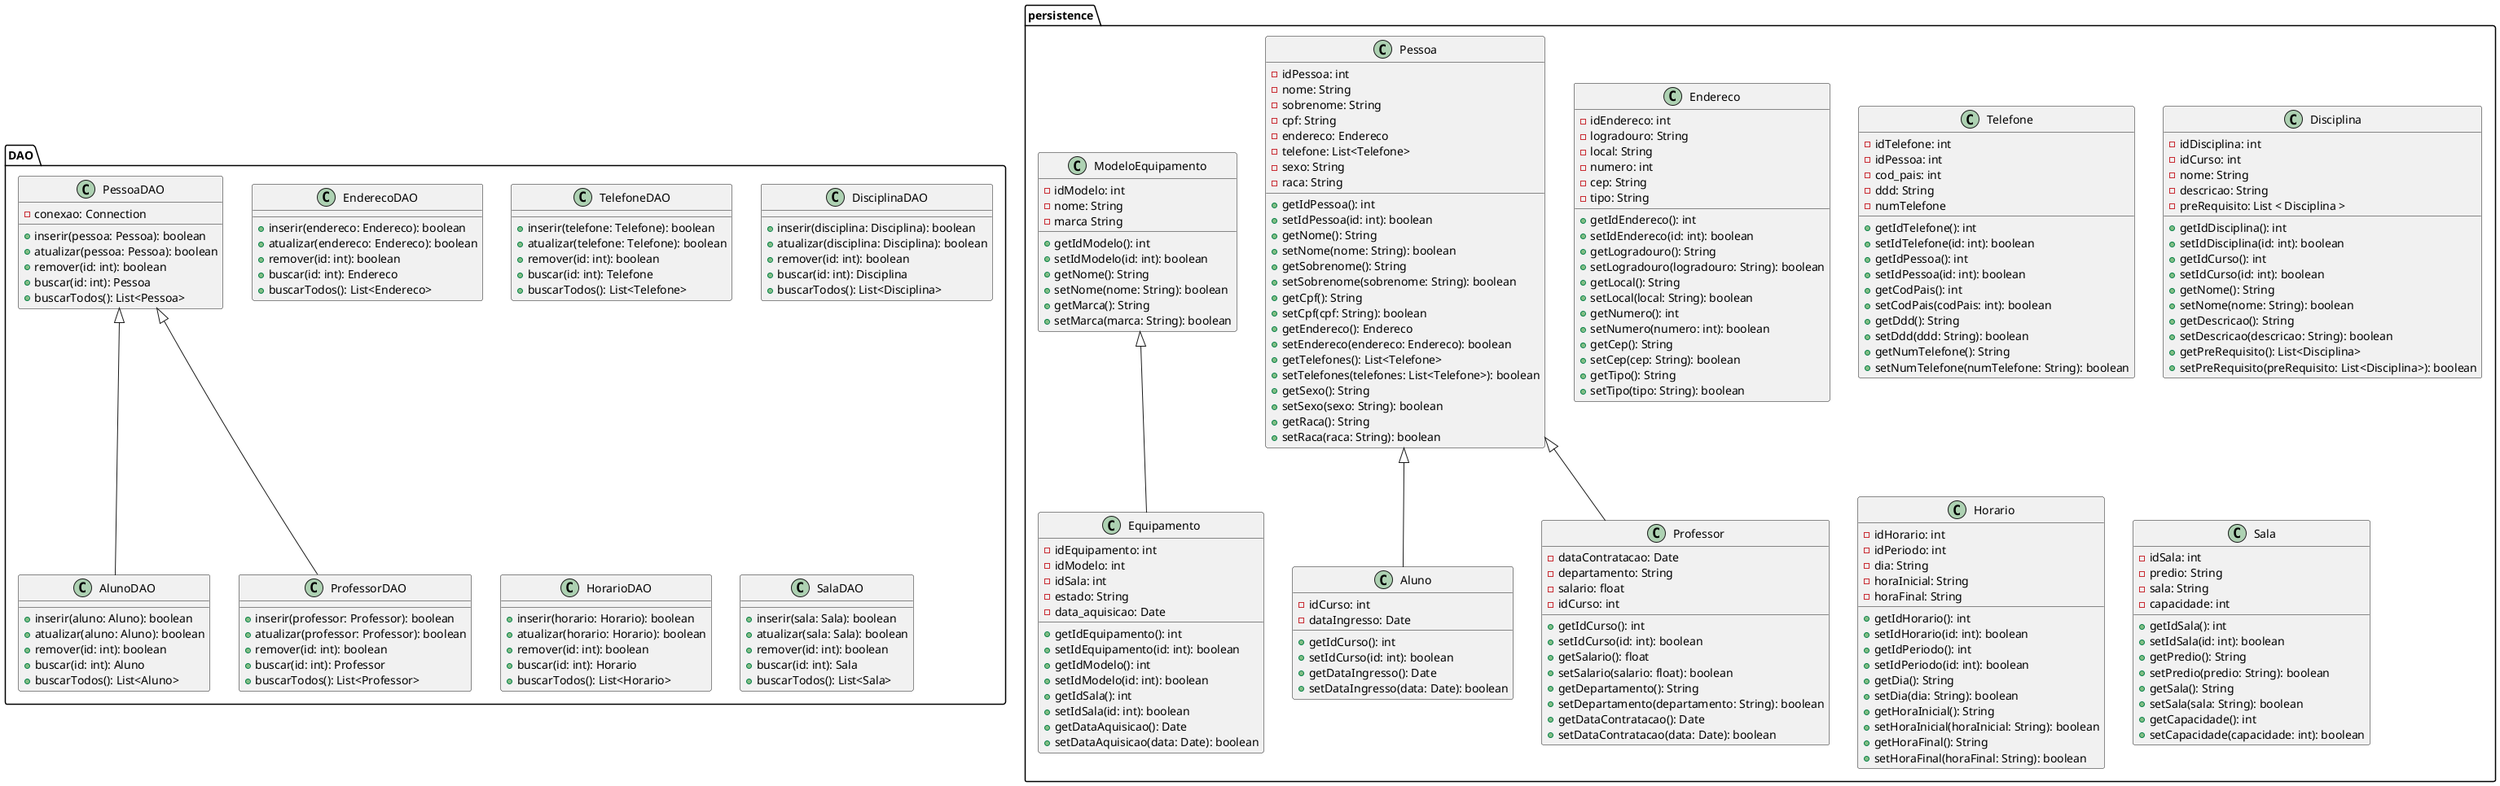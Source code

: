 @startuml trabalho_engenharia

package "DAO" {
        class PessoaDAO {
            - conexao: Connection
    
            + inserir(pessoa: Pessoa): boolean
            + atualizar(pessoa: Pessoa): boolean
            + remover(id: int): boolean
            + buscar(id: int): Pessoa
            + buscarTodos(): List<Pessoa>
        }
    
        PessoaDAO <|-- AlunoDAO
        class AlunoDAO {
            + inserir(aluno: Aluno): boolean
            + atualizar(aluno: Aluno): boolean
            + remover(id: int): boolean
            + buscar(id: int): Aluno
            + buscarTodos(): List<Aluno>
        }
    
        PessoaDAO <|-- ProfessorDAO
        class ProfessorDAO {
            + inserir(professor: Professor): boolean
            + atualizar(professor: Professor): boolean
            + remover(id: int): boolean
            + buscar(id: int): Professor
            + buscarTodos(): List<Professor>
        }
    
        class EnderecoDAO {
            + inserir(endereco: Endereco): boolean
            + atualizar(endereco: Endereco): boolean
            + remover(id: int): boolean
            + buscar(id: int): Endereco
            + buscarTodos(): List<Endereco>
        }
    
        class TelefoneDAO {
            + inserir(telefone: Telefone): boolean
            + atualizar(telefone: Telefone): boolean
            + remover(id: int): boolean
            + buscar(id: int): Telefone
            + buscarTodos(): List<Telefone>
        }
    
        class DisciplinaDAO {
            + inserir(disciplina: Disciplina): boolean
            + atualizar(disciplina: Disciplina): boolean
            + remover(id: int): boolean
            + buscar(id: int): Disciplina
            + buscarTodos(): List<Disciplina>
        }
    
        class HorarioDAO {
            + inserir(horario: Horario): boolean
            + atualizar(horario: Horario): boolean
            + remover(id: int): boolean
            + buscar(id: int): Horario
            + buscarTodos(): List<Horario>
        }
    
        class SalaDAO {
            + inserir(sala: Sala): boolean
            + atualizar(sala: Sala): boolean
            + remover(id: int): boolean
            + buscar(id: int): Sala
            + buscarTodos(): List<Sala>
        }
}

package "persistence" {

    class Pessoa {
        - idPessoa: int
        - nome: String
        - sobrenome: String
        - cpf: String
        - endereco: Endereco
        - telefone: List<Telefone>
        - sexo: String
        - raca: String

        + getIdPessoa(): int
        + setIdPessoa(id: int): boolean
        + getNome(): String
        + setNome(nome: String): boolean
        + getSobrenome(): String
        + setSobrenome(sobrenome: String): boolean
        + getCpf(): String
        + setCpf(cpf: String): boolean
        + getEndereco(): Endereco
        + setEndereco(endereco: Endereco): boolean
        + getTelefones(): List<Telefone>
        + setTelefones(telefones: List<Telefone>): boolean
        + getSexo(): String
        + setSexo(sexo: String): boolean
        + getRaca(): String
        + setRaca(raca: String): boolean
    }

    Pessoa <|-- Aluno
    class Aluno {
        - idCurso: int
        - dataIngresso: Date

        + getIdCurso(): int
        + setIdCurso(id: int): boolean
        + getDataIngresso(): Date
        + setDataIngresso(data: Date): boolean
    }

    Pessoa <|-- Professor
    class Professor {
        - dataContratacao: Date
        - departamento: String
        - salario: float
        - idCurso: int

        + getIdCurso(): int
        + setIdCurso(id: int): boolean
        + getSalario(): float
        + setSalario(salario: float): boolean
        + getDepartamento(): String
        + setDepartamento(departamento: String): boolean
        + getDataContratacao(): Date
        + setDataContratacao(data: Date): boolean
    }

    class Endereco {
        - idEndereco: int
        - logradouro: String
        - local: String
        - numero: int
        - cep: String
        - tipo: String

        + getIdEndereco(): int
        + setIdEndereco(id: int): boolean
        + getLogradouro(): String
        + setLogradouro(logradouro: String): boolean
        + getLocal(): String
        + setLocal(local: String): boolean
        + getNumero(): int
        + setNumero(numero: int): boolean
        + getCep(): String
        + setCep(cep: String): boolean
        + getTipo(): String
        + setTipo(tipo: String): boolean
    }

    class Telefone {
        - idTelefone: int
        - idPessoa: int
        - cod_pais: int
        - ddd: String
        - numTelefone

        + getIdTelefone(): int
        + setIdTelefone(id: int): boolean
        + getIdPessoa(): int
        + setIdPessoa(id: int): boolean
        + getCodPais(): int
        + setCodPais(codPais: int): boolean
        + getDdd(): String
        + setDdd(ddd: String): boolean
        + getNumTelefone(): String
        + setNumTelefone(numTelefone: String): boolean
    }

    class Disciplina {
        - idDisciplina: int
        - idCurso: int
        - nome: String
        - descricao: String
        - preRequisito: List < Disciplina >

        + getIdDisciplina(): int
        + setIdDisciplina(id: int): boolean
        + getIdCurso(): int
        + setIdCurso(id: int): boolean
        + getNome(): String
        + setNome(nome: String): boolean
        + getDescricao(): String
        + setDescricao(descricao: String): boolean
        + getPreRequisito(): List<Disciplina>
        + setPreRequisito(preRequisito: List<Disciplina>): boolean
    }

    class Horario {
        - idHorario: int
        - idPeriodo: int
        - dia: String
        - horaInicial: String
        - horaFinal: String

        + getIdHorario(): int
        + setIdHorario(id: int): boolean
        + getIdPeriodo(): int
        + setIdPeriodo(id: int): boolean
        + getDia(): String
        + setDia(dia: String): boolean
        + getHoraInicial(): String
        + setHoraInicial(horaInicial: String): boolean
        + getHoraFinal(): String
        + setHoraFinal(horaFinal: String): boolean
    }

    class Sala {
        - idSala: int
        - predio: String
        - sala: String
        - capacidade: int

        + getIdSala(): int
        + setIdSala(id: int): boolean
        + getPredio(): String
        + setPredio(predio: String): boolean
        + getSala(): String
        + setSala(sala: String): boolean
        + getCapacidade(): int
        + setCapacidade(capacidade: int): boolean
    }

    class ModeloEquipamento {
        - idModelo: int
        - nome: String
        - marca String

        + getIdModelo(): int
        + setIdModelo(id: int): boolean
        + getNome(): String
        + setNome(nome: String): boolean
        + getMarca(): String
        + setMarca(marca: String): boolean
    }

    ModeloEquipamento <|-- Equipamento
    class Equipamento {
        - idEquipamento: int
        - idModelo: int
        - idSala: int
        - estado: String
        - data_aquisicao: Date
        
        + getIdEquipamento(): int
        + setIdEquipamento(id: int): boolean
        + getIdModelo(): int
        + setIdModelo(id: int): boolean
        + getIdSala(): int
        + setIdSala(id: int): boolean
        + getDataAquisicao(): Date
        + setDataAquisicao(data: Date): boolean
    }
}

@enduml